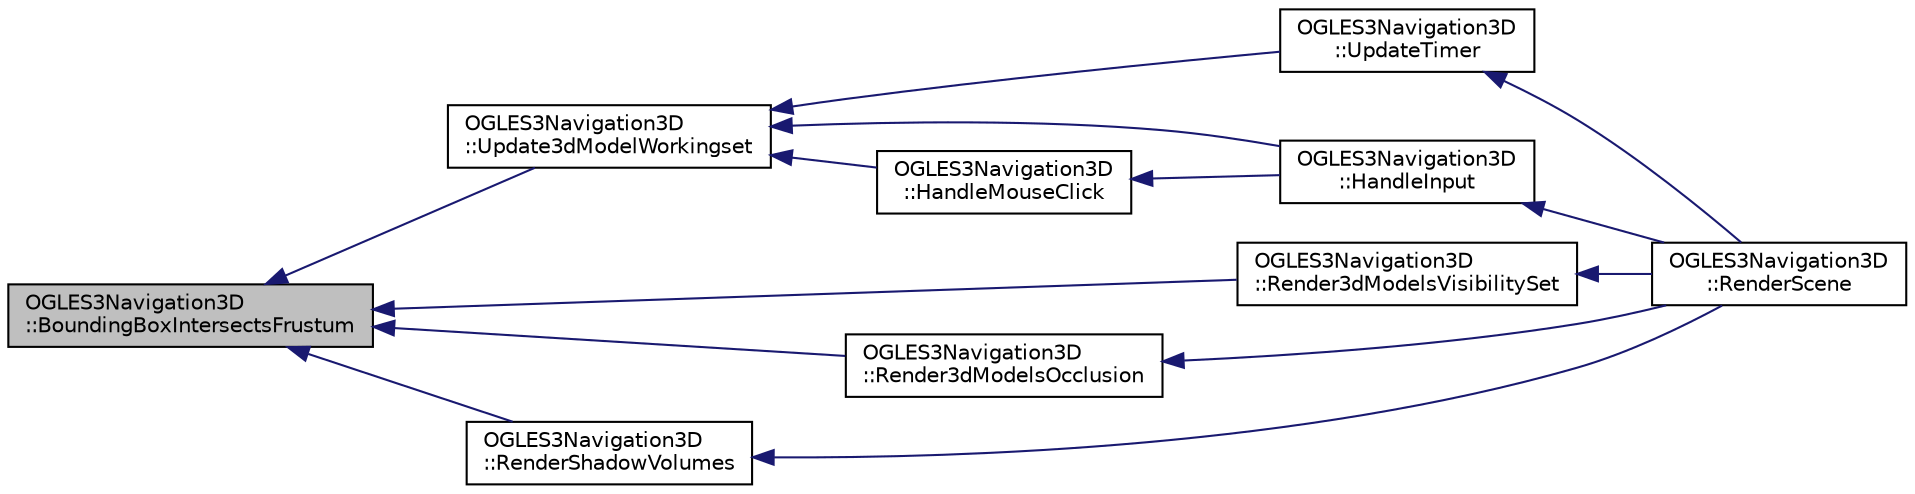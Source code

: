 digraph "OGLES3Navigation3D::BoundingBoxIntersectsFrustum"
{
  edge [fontname="Helvetica",fontsize="10",labelfontname="Helvetica",labelfontsize="10"];
  node [fontname="Helvetica",fontsize="10",shape=record];
  rankdir="LR";
  Node1 [label="OGLES3Navigation3D\l::BoundingBoxIntersectsFrustum",height=0.2,width=0.4,color="black", fillcolor="grey75", style="filled", fontcolor="black"];
  Node1 -> Node2 [dir="back",color="midnightblue",fontsize="10",style="solid",fontname="Helvetica"];
  Node2 [label="OGLES3Navigation3D\l::Update3dModelWorkingset",height=0.2,width=0.4,color="black", fillcolor="white", style="filled",URL="$class_o_g_l_e_s3_navigation3_d.html#acf18caba59cc7f109c1120f4d778184c"];
  Node2 -> Node3 [dir="back",color="midnightblue",fontsize="10",style="solid",fontname="Helvetica"];
  Node3 [label="OGLES3Navigation3D\l::UpdateTimer",height=0.2,width=0.4,color="black", fillcolor="white", style="filled",URL="$class_o_g_l_e_s3_navigation3_d.html#a336108dfe15adf54e2df01924cd31ef5"];
  Node3 -> Node4 [dir="back",color="midnightblue",fontsize="10",style="solid",fontname="Helvetica"];
  Node4 [label="OGLES3Navigation3D\l::RenderScene",height=0.2,width=0.4,color="black", fillcolor="white", style="filled",URL="$class_o_g_l_e_s3_navigation3_d.html#ad5664c9d3cb07fe1ef321a9ebd4777d9"];
  Node2 -> Node5 [dir="back",color="midnightblue",fontsize="10",style="solid",fontname="Helvetica"];
  Node5 [label="OGLES3Navigation3D\l::HandleInput",height=0.2,width=0.4,color="black", fillcolor="white", style="filled",URL="$class_o_g_l_e_s3_navigation3_d.html#a520be1709c4eaf47d07ef69f237619f9"];
  Node5 -> Node4 [dir="back",color="midnightblue",fontsize="10",style="solid",fontname="Helvetica"];
  Node2 -> Node6 [dir="back",color="midnightblue",fontsize="10",style="solid",fontname="Helvetica"];
  Node6 [label="OGLES3Navigation3D\l::HandleMouseClick",height=0.2,width=0.4,color="black", fillcolor="white", style="filled",URL="$class_o_g_l_e_s3_navigation3_d.html#ac3d1d07b36ff1e7e6e03ad23e06dc2f3"];
  Node6 -> Node5 [dir="back",color="midnightblue",fontsize="10",style="solid",fontname="Helvetica"];
  Node1 -> Node7 [dir="back",color="midnightblue",fontsize="10",style="solid",fontname="Helvetica"];
  Node7 [label="OGLES3Navigation3D\l::Render3dModelsVisibilitySet",height=0.2,width=0.4,color="black", fillcolor="white", style="filled",URL="$class_o_g_l_e_s3_navigation3_d.html#a41b0a44693eff9264a7ffe49f324d227"];
  Node7 -> Node4 [dir="back",color="midnightblue",fontsize="10",style="solid",fontname="Helvetica"];
  Node1 -> Node8 [dir="back",color="midnightblue",fontsize="10",style="solid",fontname="Helvetica"];
  Node8 [label="OGLES3Navigation3D\l::Render3dModelsOcclusion",height=0.2,width=0.4,color="black", fillcolor="white", style="filled",URL="$class_o_g_l_e_s3_navigation3_d.html#ab52b6a6f66d5737e7650f8f9ace92a94"];
  Node8 -> Node4 [dir="back",color="midnightblue",fontsize="10",style="solid",fontname="Helvetica"];
  Node1 -> Node9 [dir="back",color="midnightblue",fontsize="10",style="solid",fontname="Helvetica"];
  Node9 [label="OGLES3Navigation3D\l::RenderShadowVolumes",height=0.2,width=0.4,color="black", fillcolor="white", style="filled",URL="$class_o_g_l_e_s3_navigation3_d.html#a1f82d9db4ce9aece4d440ef4ebf52075"];
  Node9 -> Node4 [dir="back",color="midnightblue",fontsize="10",style="solid",fontname="Helvetica"];
}

